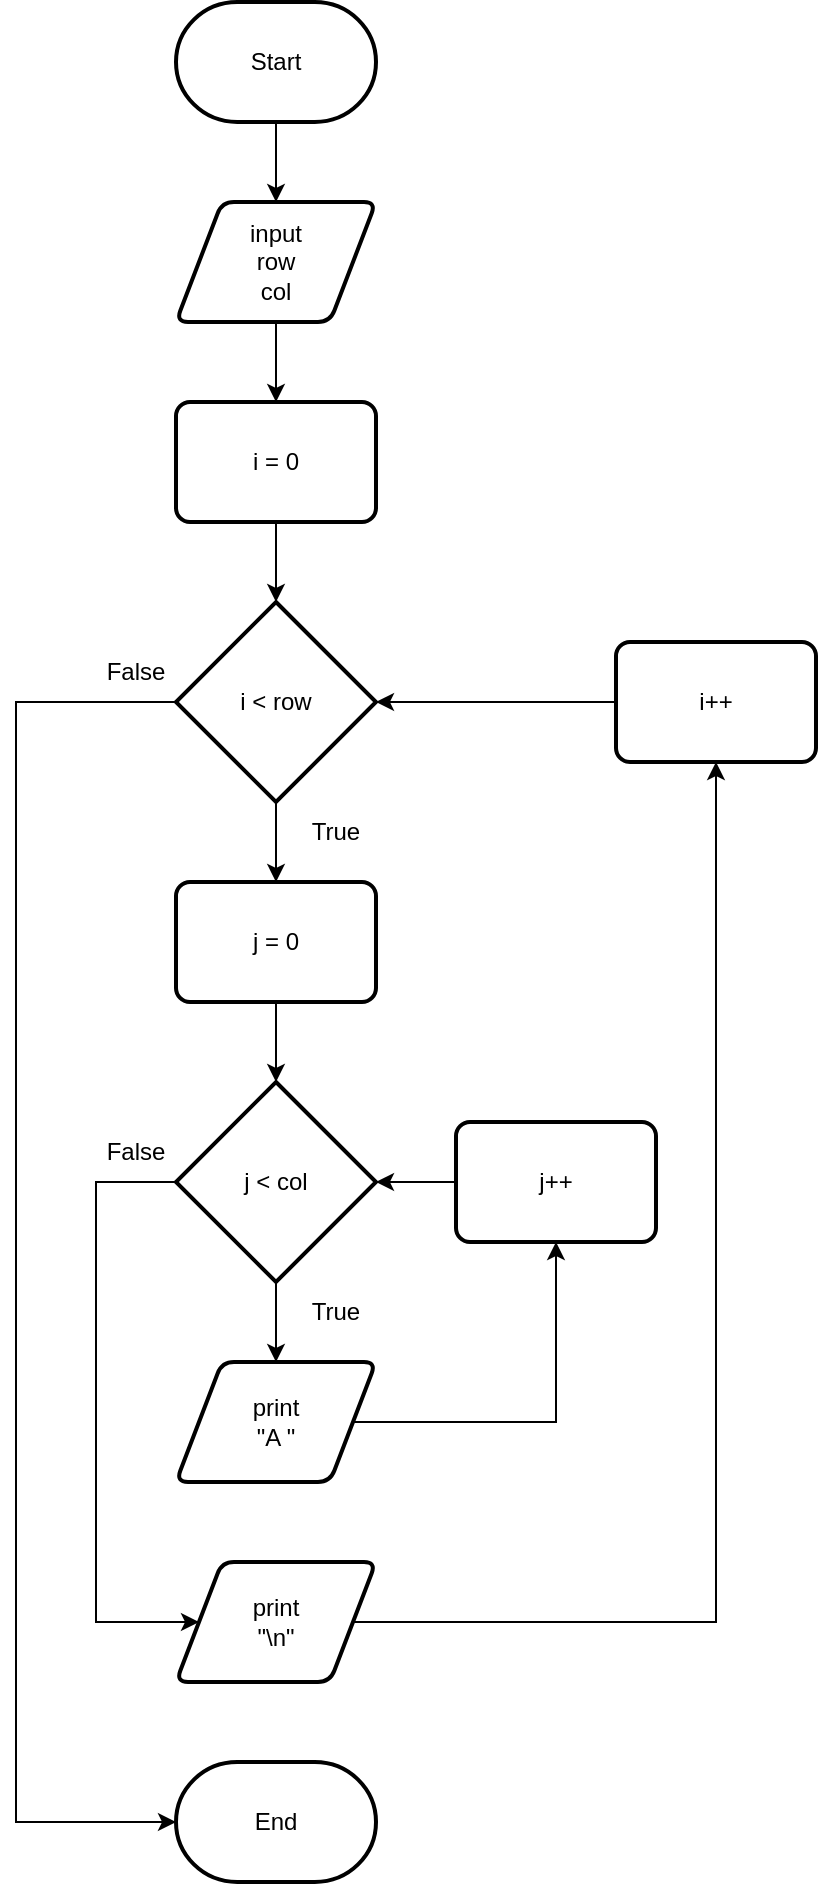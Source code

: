 <mxfile version="21.2.3" type="device">
  <diagram name="Page-1" id="1rfseUxClpkkoTdwEQ6H">
    <mxGraphModel dx="989" dy="504" grid="1" gridSize="10" guides="1" tooltips="1" connect="1" arrows="1" fold="1" page="1" pageScale="1" pageWidth="1200" pageHeight="1600" math="0" shadow="0">
      <root>
        <mxCell id="0" />
        <mxCell id="1" parent="0" />
        <mxCell id="x7yo1bF5Ih4Q695Gc91e-23" value="" style="edgeStyle=orthogonalEdgeStyle;rounded=0;orthogonalLoop=1;jettySize=auto;html=1;" parent="1" source="x7yo1bF5Ih4Q695Gc91e-1" target="x7yo1bF5Ih4Q695Gc91e-2" edge="1">
          <mxGeometry relative="1" as="geometry" />
        </mxCell>
        <mxCell id="x7yo1bF5Ih4Q695Gc91e-1" value="&lt;div&gt;Start&lt;/div&gt;" style="strokeWidth=2;html=1;shape=mxgraph.flowchart.terminator;whiteSpace=wrap;" parent="1" vertex="1">
          <mxGeometry x="550" y="40" width="100" height="60" as="geometry" />
        </mxCell>
        <mxCell id="x7yo1bF5Ih4Q695Gc91e-24" value="" style="edgeStyle=orthogonalEdgeStyle;rounded=0;orthogonalLoop=1;jettySize=auto;html=1;" parent="1" source="x7yo1bF5Ih4Q695Gc91e-2" target="x7yo1bF5Ih4Q695Gc91e-3" edge="1">
          <mxGeometry relative="1" as="geometry" />
        </mxCell>
        <mxCell id="x7yo1bF5Ih4Q695Gc91e-2" value="&lt;div&gt;input&lt;/div&gt;&lt;div&gt;row&lt;/div&gt;&lt;div&gt;col&lt;br&gt;&lt;/div&gt;" style="shape=parallelogram;html=1;strokeWidth=2;perimeter=parallelogramPerimeter;whiteSpace=wrap;rounded=1;arcSize=12;size=0.23;" parent="1" vertex="1">
          <mxGeometry x="550" y="140" width="100" height="60" as="geometry" />
        </mxCell>
        <mxCell id="x7yo1bF5Ih4Q695Gc91e-25" value="" style="edgeStyle=orthogonalEdgeStyle;rounded=0;orthogonalLoop=1;jettySize=auto;html=1;" parent="1" source="x7yo1bF5Ih4Q695Gc91e-3" target="x7yo1bF5Ih4Q695Gc91e-4" edge="1">
          <mxGeometry relative="1" as="geometry" />
        </mxCell>
        <mxCell id="x7yo1bF5Ih4Q695Gc91e-3" value="i = 0" style="rounded=1;whiteSpace=wrap;html=1;absoluteArcSize=1;arcSize=14;strokeWidth=2;" parent="1" vertex="1">
          <mxGeometry x="550" y="240" width="100" height="60" as="geometry" />
        </mxCell>
        <mxCell id="x7yo1bF5Ih4Q695Gc91e-16" value="" style="edgeStyle=orthogonalEdgeStyle;rounded=0;orthogonalLoop=1;jettySize=auto;html=1;" parent="1" source="x7yo1bF5Ih4Q695Gc91e-4" target="x7yo1bF5Ih4Q695Gc91e-6" edge="1">
          <mxGeometry relative="1" as="geometry" />
        </mxCell>
        <mxCell id="x7yo1bF5Ih4Q695Gc91e-22" style="edgeStyle=orthogonalEdgeStyle;rounded=0;orthogonalLoop=1;jettySize=auto;html=1;exitX=0;exitY=0.5;exitDx=0;exitDy=0;exitPerimeter=0;entryX=0;entryY=0.5;entryDx=0;entryDy=0;entryPerimeter=0;" parent="1" source="x7yo1bF5Ih4Q695Gc91e-4" target="x7yo1bF5Ih4Q695Gc91e-21" edge="1">
          <mxGeometry relative="1" as="geometry">
            <Array as="points">
              <mxPoint x="470" y="390" />
              <mxPoint x="470" y="950" />
            </Array>
          </mxGeometry>
        </mxCell>
        <mxCell id="x7yo1bF5Ih4Q695Gc91e-4" value="i &amp;lt; row" style="strokeWidth=2;html=1;shape=mxgraph.flowchart.decision;whiteSpace=wrap;" parent="1" vertex="1">
          <mxGeometry x="550" y="340" width="100" height="100" as="geometry" />
        </mxCell>
        <mxCell id="x7yo1bF5Ih4Q695Gc91e-17" value="" style="edgeStyle=orthogonalEdgeStyle;rounded=0;orthogonalLoop=1;jettySize=auto;html=1;" parent="1" source="x7yo1bF5Ih4Q695Gc91e-6" target="x7yo1bF5Ih4Q695Gc91e-7" edge="1">
          <mxGeometry relative="1" as="geometry" />
        </mxCell>
        <mxCell id="x7yo1bF5Ih4Q695Gc91e-6" value="j = 0" style="rounded=1;whiteSpace=wrap;html=1;absoluteArcSize=1;arcSize=14;strokeWidth=2;" parent="1" vertex="1">
          <mxGeometry x="550" y="480" width="100" height="60" as="geometry" />
        </mxCell>
        <mxCell id="x7yo1bF5Ih4Q695Gc91e-10" value="" style="edgeStyle=orthogonalEdgeStyle;rounded=0;orthogonalLoop=1;jettySize=auto;html=1;" parent="1" source="x7yo1bF5Ih4Q695Gc91e-7" target="x7yo1bF5Ih4Q695Gc91e-8" edge="1">
          <mxGeometry relative="1" as="geometry" />
        </mxCell>
        <mxCell id="x7yo1bF5Ih4Q695Gc91e-19" style="edgeStyle=orthogonalEdgeStyle;rounded=0;orthogonalLoop=1;jettySize=auto;html=1;exitX=0;exitY=0.5;exitDx=0;exitDy=0;exitPerimeter=0;entryX=0;entryY=0.5;entryDx=0;entryDy=0;" parent="1" source="x7yo1bF5Ih4Q695Gc91e-7" target="x7yo1bF5Ih4Q695Gc91e-18" edge="1">
          <mxGeometry relative="1" as="geometry">
            <Array as="points">
              <mxPoint x="510" y="630" />
              <mxPoint x="510" y="850" />
            </Array>
          </mxGeometry>
        </mxCell>
        <mxCell id="x7yo1bF5Ih4Q695Gc91e-7" value="j &amp;lt; col" style="strokeWidth=2;html=1;shape=mxgraph.flowchart.decision;whiteSpace=wrap;" parent="1" vertex="1">
          <mxGeometry x="550" y="580" width="100" height="100" as="geometry" />
        </mxCell>
        <mxCell id="x7yo1bF5Ih4Q695Gc91e-11" style="edgeStyle=orthogonalEdgeStyle;rounded=0;orthogonalLoop=1;jettySize=auto;html=1;exitX=1;exitY=0.5;exitDx=0;exitDy=0;entryX=0.5;entryY=1;entryDx=0;entryDy=0;" parent="1" source="x7yo1bF5Ih4Q695Gc91e-8" target="x7yo1bF5Ih4Q695Gc91e-9" edge="1">
          <mxGeometry relative="1" as="geometry" />
        </mxCell>
        <mxCell id="x7yo1bF5Ih4Q695Gc91e-8" value="&lt;div&gt;print&lt;/div&gt;&lt;div&gt;&quot;A &quot;&lt;br&gt;&lt;/div&gt;" style="shape=parallelogram;html=1;strokeWidth=2;perimeter=parallelogramPerimeter;whiteSpace=wrap;rounded=1;arcSize=12;size=0.23;" parent="1" vertex="1">
          <mxGeometry x="550" y="720" width="100" height="60" as="geometry" />
        </mxCell>
        <mxCell id="x7yo1bF5Ih4Q695Gc91e-12" style="edgeStyle=orthogonalEdgeStyle;rounded=0;orthogonalLoop=1;jettySize=auto;html=1;exitX=0;exitY=0.5;exitDx=0;exitDy=0;entryX=1;entryY=0.5;entryDx=0;entryDy=0;entryPerimeter=0;" parent="1" source="x7yo1bF5Ih4Q695Gc91e-9" target="x7yo1bF5Ih4Q695Gc91e-7" edge="1">
          <mxGeometry relative="1" as="geometry" />
        </mxCell>
        <mxCell id="x7yo1bF5Ih4Q695Gc91e-9" value="j++" style="rounded=1;whiteSpace=wrap;html=1;absoluteArcSize=1;arcSize=14;strokeWidth=2;" parent="1" vertex="1">
          <mxGeometry x="690" y="600" width="100" height="60" as="geometry" />
        </mxCell>
        <mxCell id="x7yo1bF5Ih4Q695Gc91e-15" style="edgeStyle=orthogonalEdgeStyle;rounded=0;orthogonalLoop=1;jettySize=auto;html=1;exitX=0;exitY=0.5;exitDx=0;exitDy=0;entryX=1;entryY=0.5;entryDx=0;entryDy=0;entryPerimeter=0;" parent="1" source="x7yo1bF5Ih4Q695Gc91e-13" target="x7yo1bF5Ih4Q695Gc91e-4" edge="1">
          <mxGeometry relative="1" as="geometry" />
        </mxCell>
        <mxCell id="x7yo1bF5Ih4Q695Gc91e-13" value="i++" style="rounded=1;whiteSpace=wrap;html=1;absoluteArcSize=1;arcSize=14;strokeWidth=2;" parent="1" vertex="1">
          <mxGeometry x="770" y="360" width="100" height="60" as="geometry" />
        </mxCell>
        <mxCell id="x7yo1bF5Ih4Q695Gc91e-20" style="edgeStyle=orthogonalEdgeStyle;rounded=0;orthogonalLoop=1;jettySize=auto;html=1;exitX=1;exitY=0.5;exitDx=0;exitDy=0;entryX=0.5;entryY=1;entryDx=0;entryDy=0;" parent="1" source="x7yo1bF5Ih4Q695Gc91e-18" target="x7yo1bF5Ih4Q695Gc91e-13" edge="1">
          <mxGeometry relative="1" as="geometry" />
        </mxCell>
        <mxCell id="x7yo1bF5Ih4Q695Gc91e-18" value="&lt;div&gt;print&lt;/div&gt;&lt;div&gt;&quot;\n&quot;&lt;br&gt;&lt;/div&gt;" style="shape=parallelogram;html=1;strokeWidth=2;perimeter=parallelogramPerimeter;whiteSpace=wrap;rounded=1;arcSize=12;size=0.23;" parent="1" vertex="1">
          <mxGeometry x="550" y="820" width="100" height="60" as="geometry" />
        </mxCell>
        <mxCell id="x7yo1bF5Ih4Q695Gc91e-21" value="&lt;div&gt;End&lt;/div&gt;" style="strokeWidth=2;html=1;shape=mxgraph.flowchart.terminator;whiteSpace=wrap;" parent="1" vertex="1">
          <mxGeometry x="550" y="920" width="100" height="60" as="geometry" />
        </mxCell>
        <mxCell id="ydxA9aTqmwlKiamROhp1-1" value="&lt;div&gt;True&lt;/div&gt;" style="text;html=1;strokeColor=none;fillColor=none;align=center;verticalAlign=middle;whiteSpace=wrap;rounded=0;" vertex="1" parent="1">
          <mxGeometry x="600" y="440" width="60" height="30" as="geometry" />
        </mxCell>
        <mxCell id="ydxA9aTqmwlKiamROhp1-2" value="&lt;div&gt;True&lt;/div&gt;" style="text;html=1;strokeColor=none;fillColor=none;align=center;verticalAlign=middle;whiteSpace=wrap;rounded=0;" vertex="1" parent="1">
          <mxGeometry x="600" y="680" width="60" height="30" as="geometry" />
        </mxCell>
        <mxCell id="ydxA9aTqmwlKiamROhp1-3" value="False" style="text;html=1;strokeColor=none;fillColor=none;align=center;verticalAlign=middle;whiteSpace=wrap;rounded=0;" vertex="1" parent="1">
          <mxGeometry x="500" y="600" width="60" height="30" as="geometry" />
        </mxCell>
        <mxCell id="ydxA9aTqmwlKiamROhp1-4" value="False" style="text;html=1;strokeColor=none;fillColor=none;align=center;verticalAlign=middle;whiteSpace=wrap;rounded=0;" vertex="1" parent="1">
          <mxGeometry x="500" y="360" width="60" height="30" as="geometry" />
        </mxCell>
      </root>
    </mxGraphModel>
  </diagram>
</mxfile>
